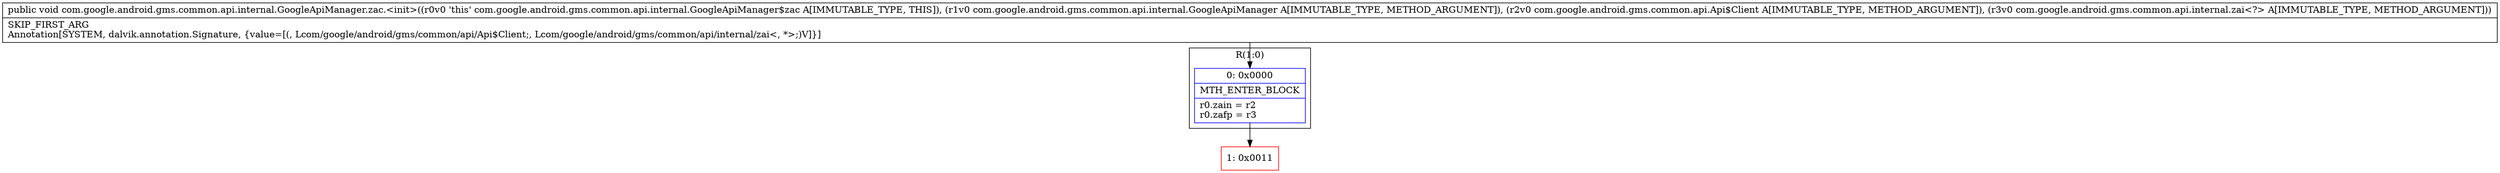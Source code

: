 digraph "CFG forcom.google.android.gms.common.api.internal.GoogleApiManager.zac.\<init\>(Lcom\/google\/android\/gms\/common\/api\/internal\/GoogleApiManager;Lcom\/google\/android\/gms\/common\/api\/Api$Client;Lcom\/google\/android\/gms\/common\/api\/internal\/zai;)V" {
subgraph cluster_Region_168150614 {
label = "R(1:0)";
node [shape=record,color=blue];
Node_0 [shape=record,label="{0\:\ 0x0000|MTH_ENTER_BLOCK\l|r0.zain = r2\lr0.zafp = r3\l}"];
}
Node_1 [shape=record,color=red,label="{1\:\ 0x0011}"];
MethodNode[shape=record,label="{public void com.google.android.gms.common.api.internal.GoogleApiManager.zac.\<init\>((r0v0 'this' com.google.android.gms.common.api.internal.GoogleApiManager$zac A[IMMUTABLE_TYPE, THIS]), (r1v0 com.google.android.gms.common.api.internal.GoogleApiManager A[IMMUTABLE_TYPE, METHOD_ARGUMENT]), (r2v0 com.google.android.gms.common.api.Api$Client A[IMMUTABLE_TYPE, METHOD_ARGUMENT]), (r3v0 com.google.android.gms.common.api.internal.zai\<?\> A[IMMUTABLE_TYPE, METHOD_ARGUMENT]))  | SKIP_FIRST_ARG\lAnnotation[SYSTEM, dalvik.annotation.Signature, \{value=[(, Lcom\/google\/android\/gms\/common\/api\/Api$Client;, Lcom\/google\/android\/gms\/common\/api\/internal\/zai\<, *\>;)V]\}]\l}"];
MethodNode -> Node_0;
Node_0 -> Node_1;
}

